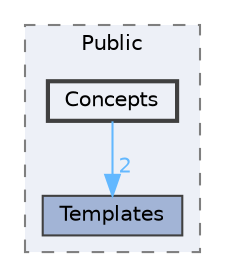 digraph "Concepts"
{
 // INTERACTIVE_SVG=YES
 // LATEX_PDF_SIZE
  bgcolor="transparent";
  edge [fontname=Helvetica,fontsize=10,labelfontname=Helvetica,labelfontsize=10];
  node [fontname=Helvetica,fontsize=10,shape=box,height=0.2,width=0.4];
  compound=true
  subgraph clusterdir_ba49309ee78fabe0452662bc1a7ef37d {
    graph [ bgcolor="#edf0f7", pencolor="grey50", label="Public", fontname=Helvetica,fontsize=10 style="filled,dashed", URL="dir_ba49309ee78fabe0452662bc1a7ef37d.html",tooltip=""]
  dir_d923b29e5793e4ca6ecf89bd6d2fe94d [label="Templates", fillcolor="#a2b4d6", color="grey25", style="filled", URL="dir_d923b29e5793e4ca6ecf89bd6d2fe94d.html",tooltip=""];
  dir_c26db620287ff9e106cb2aff5aef10fd [label="Concepts", fillcolor="#edf0f7", color="grey25", style="filled,bold", URL="dir_c26db620287ff9e106cb2aff5aef10fd.html",tooltip=""];
  }
  dir_c26db620287ff9e106cb2aff5aef10fd->dir_d923b29e5793e4ca6ecf89bd6d2fe94d [headlabel="2", labeldistance=1.5 headhref="dir_000236_001176.html" href="dir_000236_001176.html" color="steelblue1" fontcolor="steelblue1"];
}
